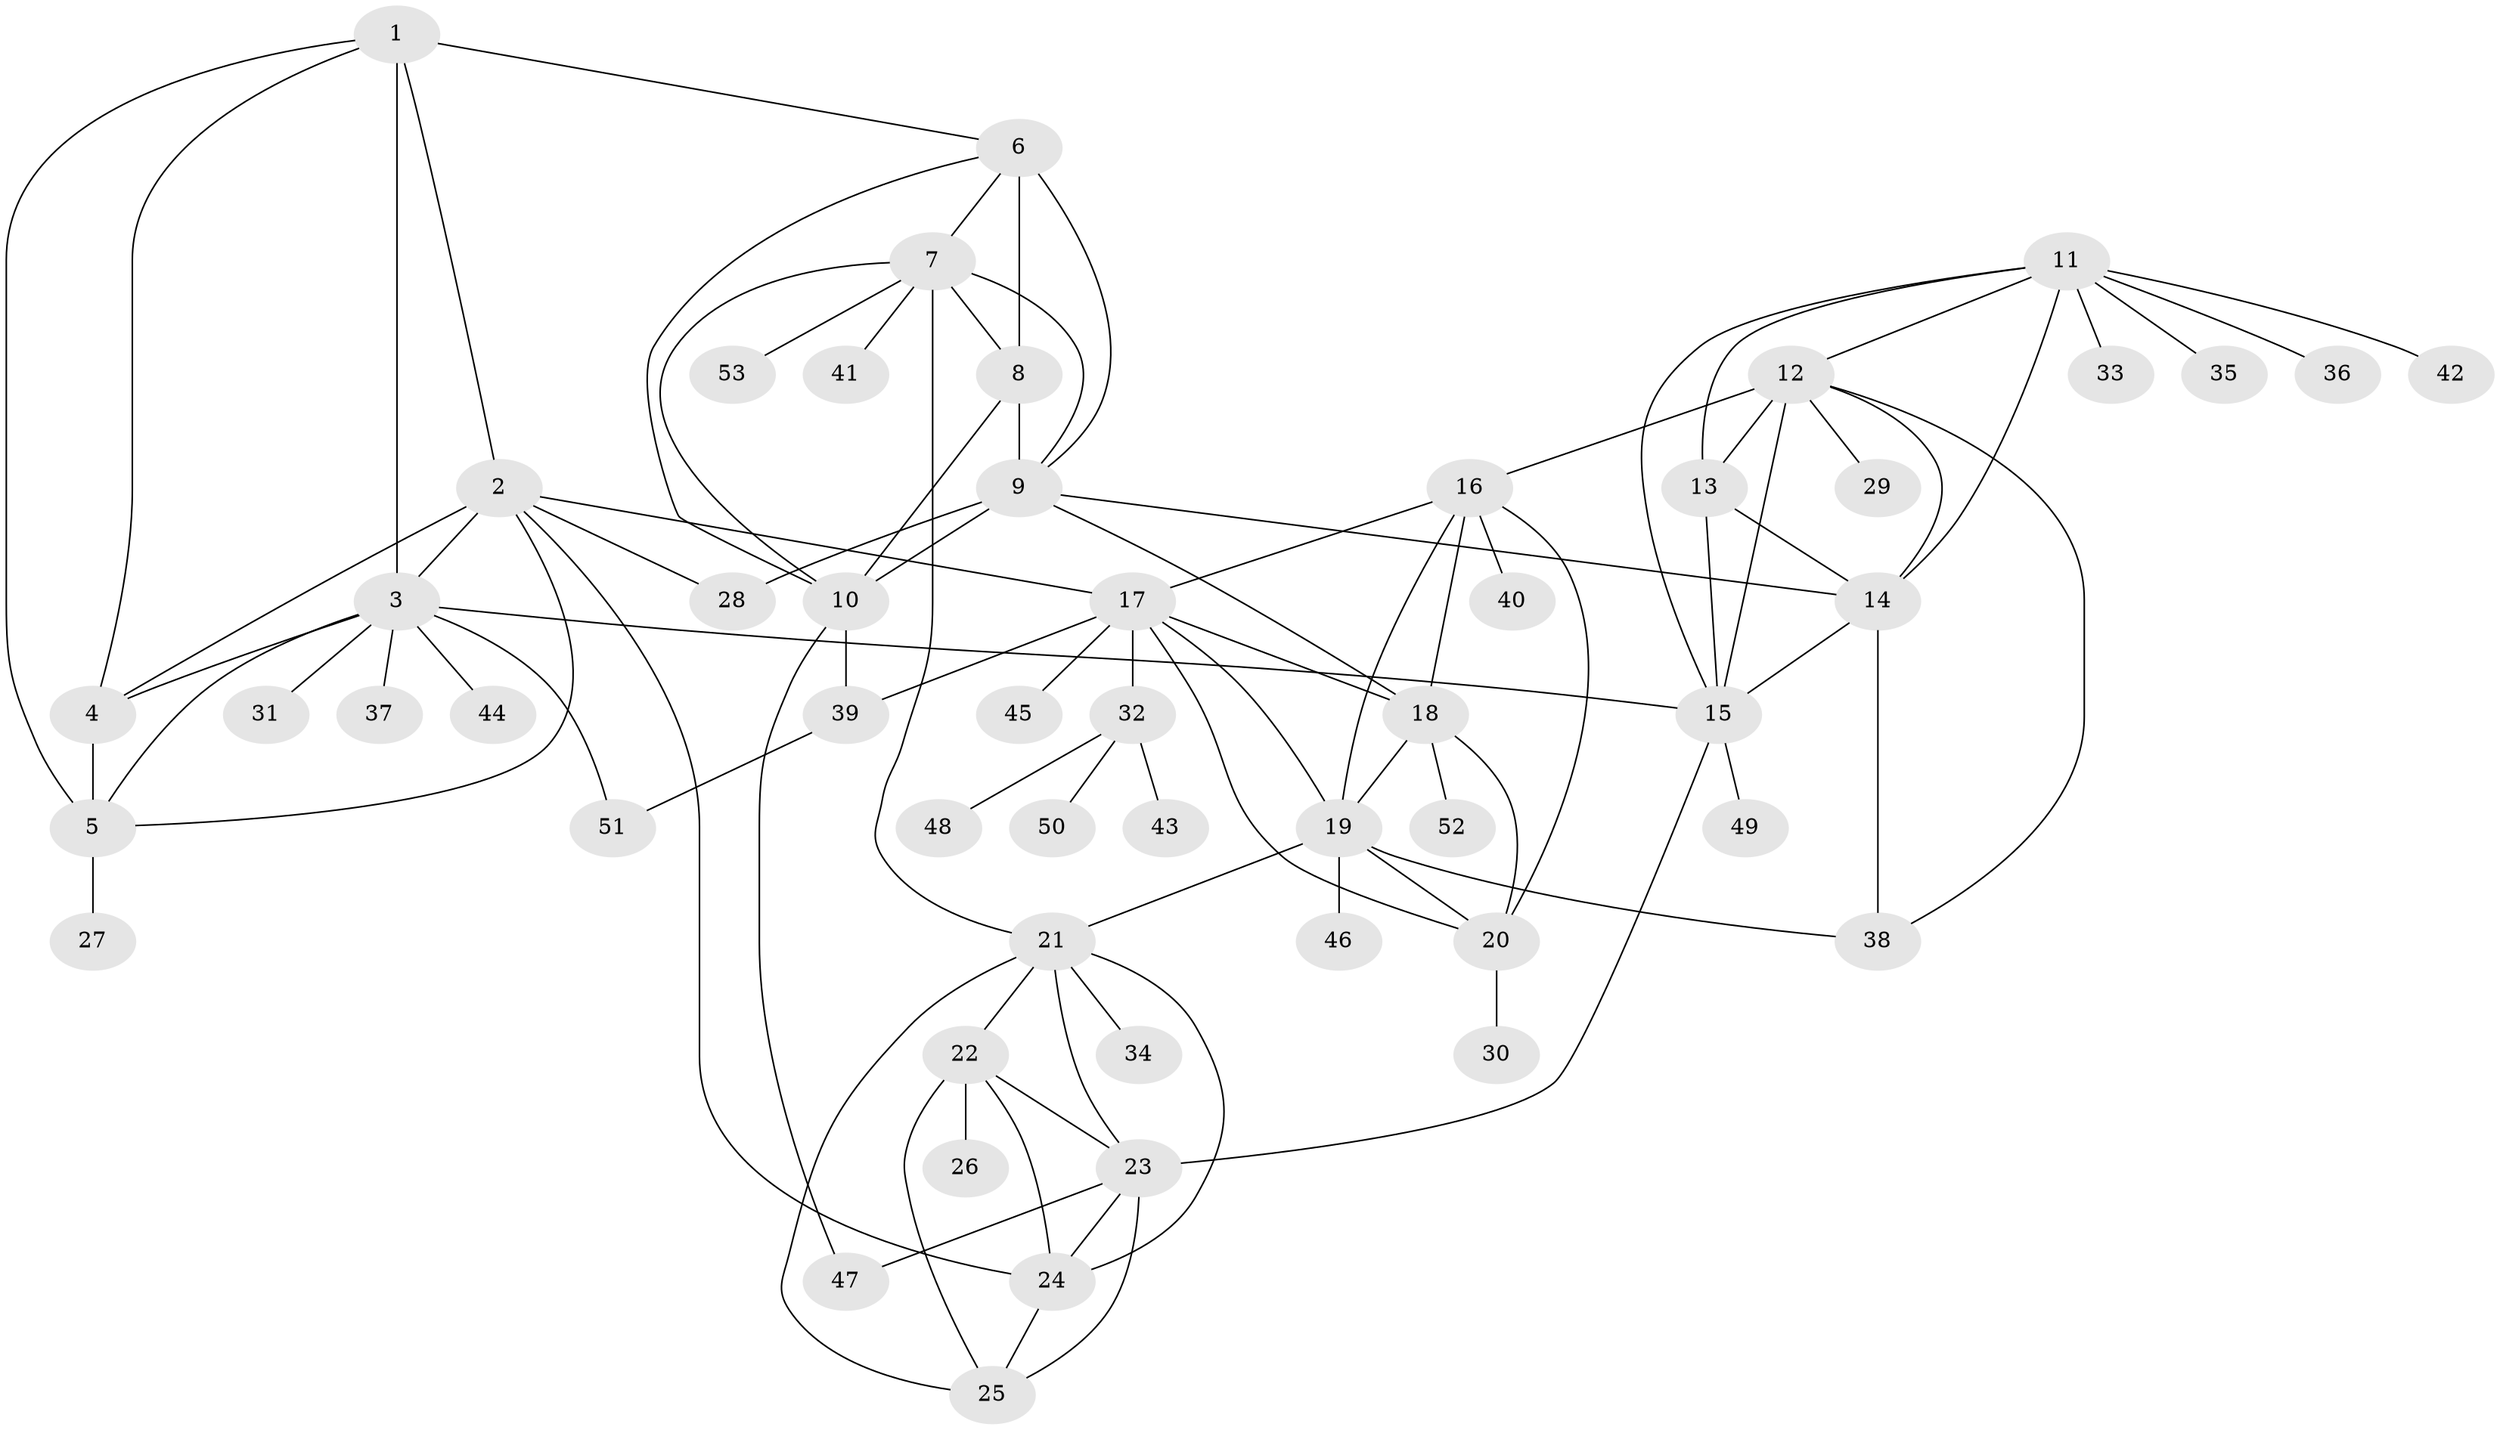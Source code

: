 // original degree distribution, {6: 0.02830188679245283, 8: 0.0660377358490566, 10: 0.02830188679245283, 4: 0.02830188679245283, 15: 0.009433962264150943, 5: 0.02830188679245283, 7: 0.04716981132075472, 9: 0.009433962264150943, 12: 0.009433962264150943, 1: 0.6320754716981132, 2: 0.10377358490566038, 3: 0.009433962264150943}
// Generated by graph-tools (version 1.1) at 2025/37/03/09/25 02:37:38]
// undirected, 53 vertices, 94 edges
graph export_dot {
graph [start="1"]
  node [color=gray90,style=filled];
  1;
  2;
  3;
  4;
  5;
  6;
  7;
  8;
  9;
  10;
  11;
  12;
  13;
  14;
  15;
  16;
  17;
  18;
  19;
  20;
  21;
  22;
  23;
  24;
  25;
  26;
  27;
  28;
  29;
  30;
  31;
  32;
  33;
  34;
  35;
  36;
  37;
  38;
  39;
  40;
  41;
  42;
  43;
  44;
  45;
  46;
  47;
  48;
  49;
  50;
  51;
  52;
  53;
  1 -- 2 [weight=1.0];
  1 -- 3 [weight=1.0];
  1 -- 4 [weight=1.0];
  1 -- 5 [weight=1.0];
  1 -- 6 [weight=1.0];
  2 -- 3 [weight=1.0];
  2 -- 4 [weight=1.0];
  2 -- 5 [weight=1.0];
  2 -- 17 [weight=1.0];
  2 -- 24 [weight=1.0];
  2 -- 28 [weight=1.0];
  3 -- 4 [weight=1.0];
  3 -- 5 [weight=1.0];
  3 -- 15 [weight=1.0];
  3 -- 31 [weight=1.0];
  3 -- 37 [weight=1.0];
  3 -- 44 [weight=1.0];
  3 -- 51 [weight=1.0];
  4 -- 5 [weight=10.0];
  5 -- 27 [weight=1.0];
  6 -- 7 [weight=1.0];
  6 -- 8 [weight=4.0];
  6 -- 9 [weight=1.0];
  6 -- 10 [weight=1.0];
  7 -- 8 [weight=1.0];
  7 -- 9 [weight=1.0];
  7 -- 10 [weight=1.0];
  7 -- 21 [weight=1.0];
  7 -- 41 [weight=1.0];
  7 -- 53 [weight=1.0];
  8 -- 9 [weight=1.0];
  8 -- 10 [weight=1.0];
  9 -- 10 [weight=1.0];
  9 -- 14 [weight=1.0];
  9 -- 18 [weight=1.0];
  9 -- 28 [weight=3.0];
  10 -- 39 [weight=1.0];
  10 -- 47 [weight=1.0];
  11 -- 12 [weight=1.0];
  11 -- 13 [weight=1.0];
  11 -- 14 [weight=1.0];
  11 -- 15 [weight=1.0];
  11 -- 33 [weight=1.0];
  11 -- 35 [weight=1.0];
  11 -- 36 [weight=1.0];
  11 -- 42 [weight=1.0];
  12 -- 13 [weight=5.0];
  12 -- 14 [weight=1.0];
  12 -- 15 [weight=1.0];
  12 -- 16 [weight=1.0];
  12 -- 29 [weight=1.0];
  12 -- 38 [weight=1.0];
  13 -- 14 [weight=1.0];
  13 -- 15 [weight=1.0];
  14 -- 15 [weight=1.0];
  14 -- 38 [weight=1.0];
  15 -- 23 [weight=1.0];
  15 -- 49 [weight=1.0];
  16 -- 17 [weight=1.0];
  16 -- 18 [weight=1.0];
  16 -- 19 [weight=1.0];
  16 -- 20 [weight=1.0];
  16 -- 40 [weight=1.0];
  17 -- 18 [weight=1.0];
  17 -- 19 [weight=1.0];
  17 -- 20 [weight=1.0];
  17 -- 32 [weight=1.0];
  17 -- 39 [weight=1.0];
  17 -- 45 [weight=2.0];
  18 -- 19 [weight=1.0];
  18 -- 20 [weight=1.0];
  18 -- 52 [weight=1.0];
  19 -- 20 [weight=1.0];
  19 -- 21 [weight=1.0];
  19 -- 38 [weight=1.0];
  19 -- 46 [weight=1.0];
  20 -- 30 [weight=1.0];
  21 -- 22 [weight=1.0];
  21 -- 23 [weight=1.0];
  21 -- 24 [weight=1.0];
  21 -- 25 [weight=1.0];
  21 -- 34 [weight=1.0];
  22 -- 23 [weight=1.0];
  22 -- 24 [weight=1.0];
  22 -- 25 [weight=1.0];
  22 -- 26 [weight=2.0];
  23 -- 24 [weight=1.0];
  23 -- 25 [weight=1.0];
  23 -- 47 [weight=2.0];
  24 -- 25 [weight=1.0];
  32 -- 43 [weight=1.0];
  32 -- 48 [weight=1.0];
  32 -- 50 [weight=1.0];
  39 -- 51 [weight=1.0];
}
